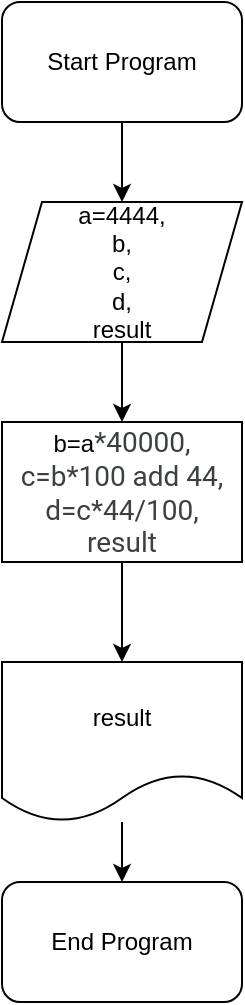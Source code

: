 <mxfile version="14.9.8" type="device"><diagram id="WNJ_8AjcoM6HpbzY-dxn" name="Page-1"><mxGraphModel dx="1062" dy="543" grid="1" gridSize="10" guides="1" tooltips="1" connect="1" arrows="1" fold="1" page="1" pageScale="1" pageWidth="827" pageHeight="1169" math="0" shadow="0"><root><mxCell id="0"/><mxCell id="1" parent="0"/><mxCell id="PiKIxkOgWTomsbnKyrDV-6" value="" style="edgeStyle=orthogonalEdgeStyle;rounded=0;orthogonalLoop=1;jettySize=auto;html=1;" edge="1" parent="1" source="PiKIxkOgWTomsbnKyrDV-1" target="PiKIxkOgWTomsbnKyrDV-3"><mxGeometry relative="1" as="geometry"/></mxCell><mxCell id="PiKIxkOgWTomsbnKyrDV-1" value="Start Program" style="rounded=1;whiteSpace=wrap;html=1;" vertex="1" parent="1"><mxGeometry x="190" y="60" width="120" height="60" as="geometry"/></mxCell><mxCell id="PiKIxkOgWTomsbnKyrDV-2" value="End Program" style="rounded=1;whiteSpace=wrap;html=1;" vertex="1" parent="1"><mxGeometry x="190" y="500" width="120" height="60" as="geometry"/></mxCell><mxCell id="PiKIxkOgWTomsbnKyrDV-7" value="" style="edgeStyle=orthogonalEdgeStyle;rounded=0;orthogonalLoop=1;jettySize=auto;html=1;" edge="1" parent="1" source="PiKIxkOgWTomsbnKyrDV-3" target="PiKIxkOgWTomsbnKyrDV-4"><mxGeometry relative="1" as="geometry"/></mxCell><mxCell id="PiKIxkOgWTomsbnKyrDV-3" value="a=4444,&lt;br&gt;b,&lt;br&gt;c,&lt;br&gt;d,&lt;br&gt;result" style="shape=parallelogram;perimeter=parallelogramPerimeter;whiteSpace=wrap;html=1;fixedSize=1;" vertex="1" parent="1"><mxGeometry x="190" y="160" width="120" height="70" as="geometry"/></mxCell><mxCell id="PiKIxkOgWTomsbnKyrDV-8" value="" style="edgeStyle=orthogonalEdgeStyle;rounded=0;orthogonalLoop=1;jettySize=auto;html=1;" edge="1" parent="1" source="PiKIxkOgWTomsbnKyrDV-4" target="PiKIxkOgWTomsbnKyrDV-5"><mxGeometry relative="1" as="geometry"/></mxCell><mxCell id="PiKIxkOgWTomsbnKyrDV-4" value="b=a&lt;span style=&quot;color: rgb(60 , 64 , 67) ; font-family: &amp;#34;roboto&amp;#34; , &amp;#34;helvetica neue&amp;#34; , &amp;#34;helvetica&amp;#34; , sans-serif ; font-size: 14px ; text-align: left ; background-color: rgb(255 , 255 , 255)&quot;&gt;*40000,&lt;br&gt;c=b&lt;/span&gt;&lt;span style=&quot;color: rgb(60 , 64 , 67) ; font-family: &amp;#34;roboto&amp;#34; , &amp;#34;helvetica neue&amp;#34; , &amp;#34;helvetica&amp;#34; , sans-serif ; font-size: 14px ; text-align: left ; background-color: rgb(255 , 255 , 255)&quot;&gt;*100 add 44,&lt;br&gt;&lt;/span&gt;&lt;span style=&quot;color: rgb(60 , 64 , 67) ; font-family: &amp;#34;roboto&amp;#34; , &amp;#34;helvetica neue&amp;#34; , &amp;#34;helvetica&amp;#34; , sans-serif ; font-size: 14px ; text-align: left ; background-color: rgb(255 , 255 , 255)&quot;&gt;d=c&lt;/span&gt;&lt;span style=&quot;color: rgb(60 , 64 , 67) ; font-family: &amp;#34;roboto&amp;#34; , &amp;#34;helvetica neue&amp;#34; , &amp;#34;helvetica&amp;#34; , sans-serif ; font-size: 14px ; text-align: left ; background-color: rgb(255 , 255 , 255)&quot;&gt;*44/100,&lt;br&gt;&lt;/span&gt;&lt;span style=&quot;color: rgb(60 , 64 , 67) ; font-family: &amp;#34;roboto&amp;#34; , &amp;#34;helvetica neue&amp;#34; , &amp;#34;helvetica&amp;#34; , sans-serif ; font-size: 14px ; text-align: left ; background-color: rgb(255 , 255 , 255)&quot;&gt;result&lt;br&gt;&lt;/span&gt;" style="rounded=0;whiteSpace=wrap;html=1;" vertex="1" parent="1"><mxGeometry x="190" y="270" width="120" height="70" as="geometry"/></mxCell><mxCell id="PiKIxkOgWTomsbnKyrDV-9" value="" style="edgeStyle=orthogonalEdgeStyle;rounded=0;orthogonalLoop=1;jettySize=auto;html=1;" edge="1" parent="1" source="PiKIxkOgWTomsbnKyrDV-5" target="PiKIxkOgWTomsbnKyrDV-2"><mxGeometry relative="1" as="geometry"/></mxCell><mxCell id="PiKIxkOgWTomsbnKyrDV-5" value="result" style="shape=document;whiteSpace=wrap;html=1;boundedLbl=1;" vertex="1" parent="1"><mxGeometry x="190" y="390" width="120" height="80" as="geometry"/></mxCell></root></mxGraphModel></diagram></mxfile>
